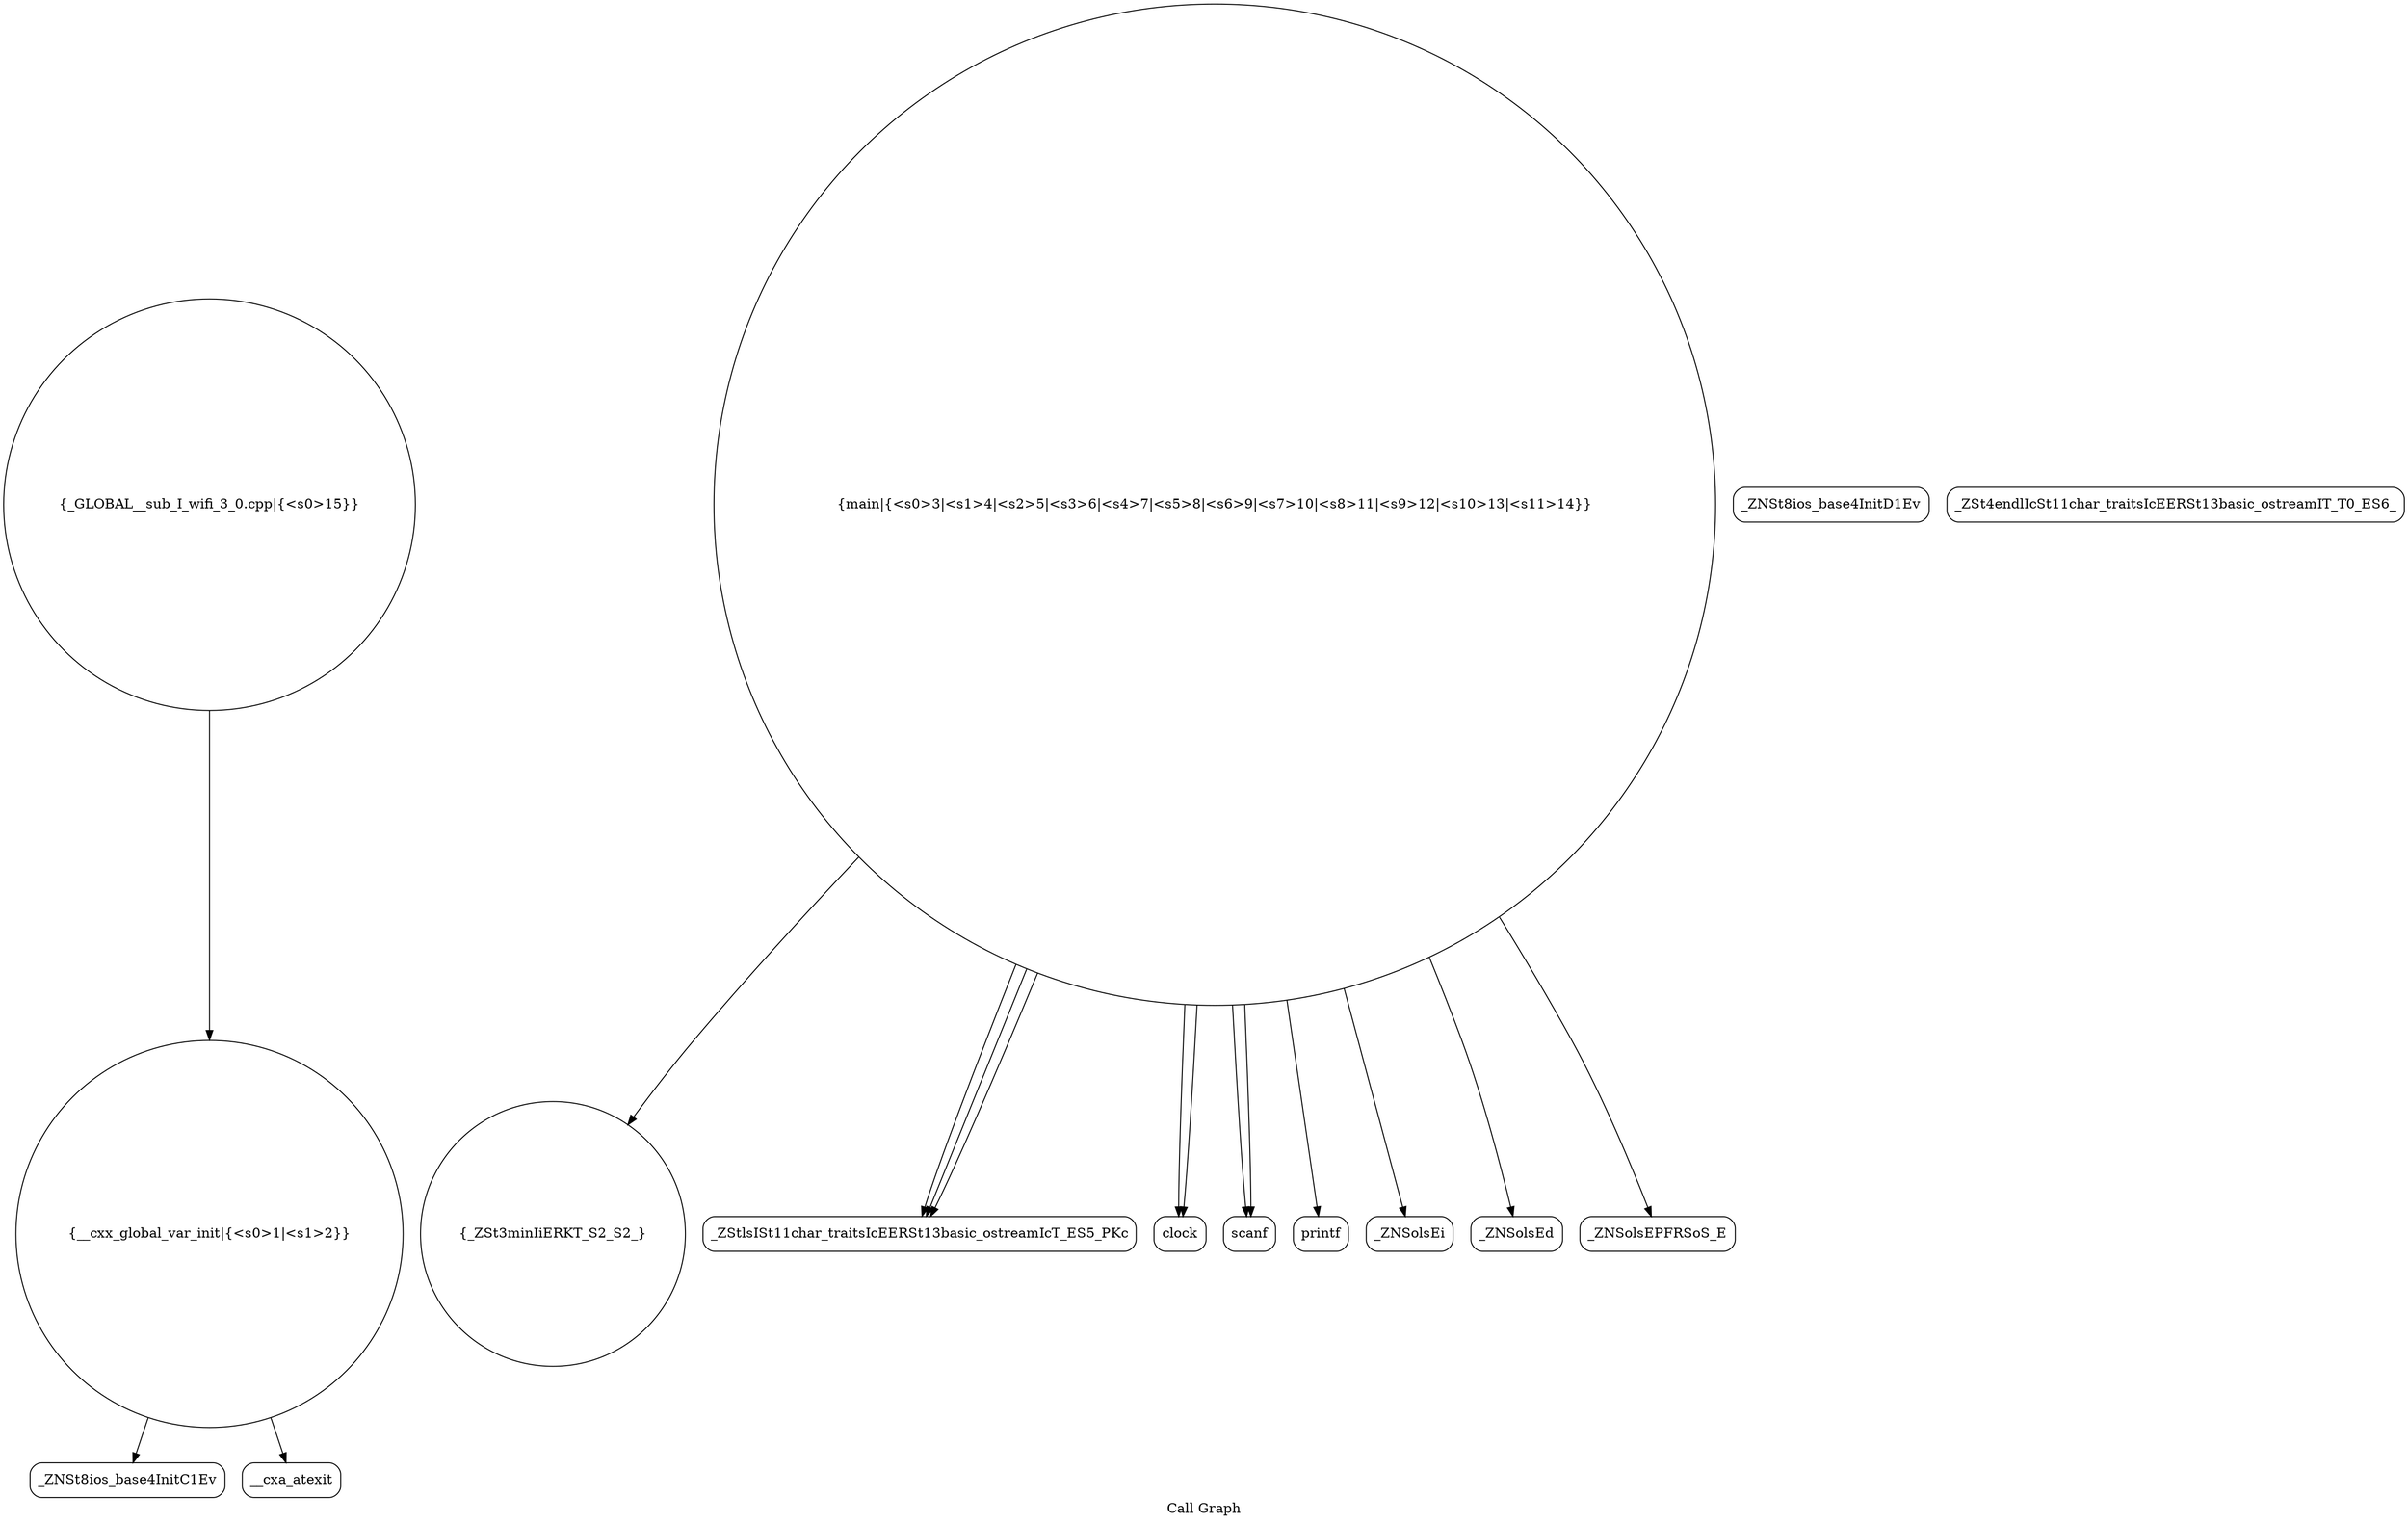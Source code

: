 digraph "Call Graph" {
	label="Call Graph";

	Node0x564098d9cb60 [shape=record,shape=circle,label="{__cxx_global_var_init|{<s0>1|<s1>2}}"];
	Node0x564098d9cb60:s0 -> Node0x564098d9cff0[color=black];
	Node0x564098d9cb60:s1 -> Node0x564098d9d0f0[color=black];
	Node0x564098d9d2f0 [shape=record,shape=circle,label="{_ZSt3minIiERKT_S2_S2_}"];
	Node0x564098d9d670 [shape=record,shape=circle,label="{_GLOBAL__sub_I_wifi_3_0.cpp|{<s0>15}}"];
	Node0x564098d9d670:s0 -> Node0x564098d9cb60[color=black];
	Node0x564098d9d070 [shape=record,shape=Mrecord,label="{_ZNSt8ios_base4InitD1Ev}"];
	Node0x564098d9d3f0 [shape=record,shape=Mrecord,label="{_ZStlsISt11char_traitsIcEERSt13basic_ostreamIcT_ES5_PKc}"];
	Node0x564098d9d170 [shape=record,shape=circle,label="{main|{<s0>3|<s1>4|<s2>5|<s3>6|<s4>7|<s5>8|<s6>9|<s7>10|<s8>11|<s9>12|<s10>13|<s11>14}}"];
	Node0x564098d9d170:s0 -> Node0x564098d9d1f0[color=black];
	Node0x564098d9d170:s1 -> Node0x564098d9d270[color=black];
	Node0x564098d9d170:s2 -> Node0x564098d9d2f0[color=black];
	Node0x564098d9d170:s3 -> Node0x564098d9d270[color=black];
	Node0x564098d9d170:s4 -> Node0x564098d9d370[color=black];
	Node0x564098d9d170:s5 -> Node0x564098d9d3f0[color=black];
	Node0x564098d9d170:s6 -> Node0x564098d9d470[color=black];
	Node0x564098d9d170:s7 -> Node0x564098d9d3f0[color=black];
	Node0x564098d9d170:s8 -> Node0x564098d9d1f0[color=black];
	Node0x564098d9d170:s9 -> Node0x564098d9d4f0[color=black];
	Node0x564098d9d170:s10 -> Node0x564098d9d3f0[color=black];
	Node0x564098d9d170:s11 -> Node0x564098d9d570[color=black];
	Node0x564098d9d4f0 [shape=record,shape=Mrecord,label="{_ZNSolsEd}"];
	Node0x564098d9d270 [shape=record,shape=Mrecord,label="{scanf}"];
	Node0x564098d9d5f0 [shape=record,shape=Mrecord,label="{_ZSt4endlIcSt11char_traitsIcEERSt13basic_ostreamIT_T0_ES6_}"];
	Node0x564098d9cff0 [shape=record,shape=Mrecord,label="{_ZNSt8ios_base4InitC1Ev}"];
	Node0x564098d9d370 [shape=record,shape=Mrecord,label="{printf}"];
	Node0x564098d9d0f0 [shape=record,shape=Mrecord,label="{__cxa_atexit}"];
	Node0x564098d9d470 [shape=record,shape=Mrecord,label="{_ZNSolsEi}"];
	Node0x564098d9d1f0 [shape=record,shape=Mrecord,label="{clock}"];
	Node0x564098d9d570 [shape=record,shape=Mrecord,label="{_ZNSolsEPFRSoS_E}"];
}
